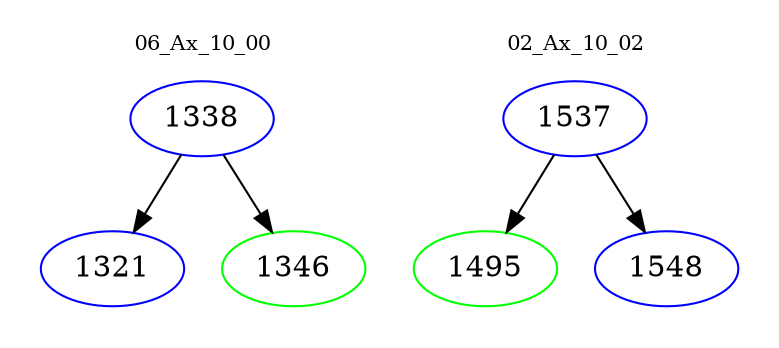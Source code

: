 digraph{
subgraph cluster_0 {
color = white
label = "06_Ax_10_00";
fontsize=10;
T0_1338 [label="1338", color="blue"]
T0_1338 -> T0_1321 [color="black"]
T0_1321 [label="1321", color="blue"]
T0_1338 -> T0_1346 [color="black"]
T0_1346 [label="1346", color="green"]
}
subgraph cluster_1 {
color = white
label = "02_Ax_10_02";
fontsize=10;
T1_1537 [label="1537", color="blue"]
T1_1537 -> T1_1495 [color="black"]
T1_1495 [label="1495", color="green"]
T1_1537 -> T1_1548 [color="black"]
T1_1548 [label="1548", color="blue"]
}
}
